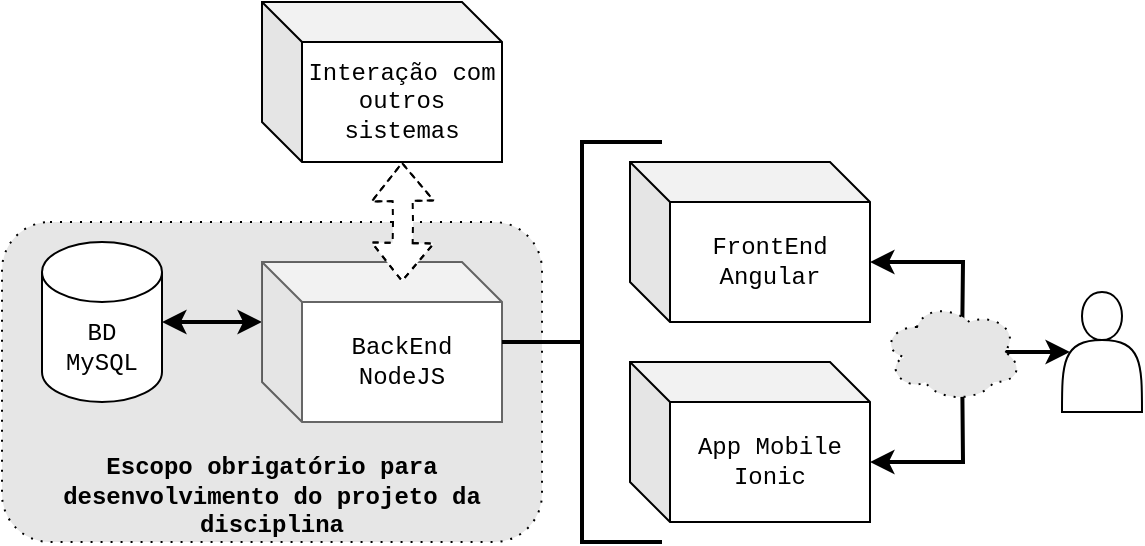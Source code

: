 <mxfile version="15.2.9" type="device"><diagram id="0vULx73xQ_gnn7ptLhcG" name="Page-1"><mxGraphModel dx="723" dy="348" grid="1" gridSize="10" guides="1" tooltips="1" connect="1" arrows="1" fold="1" page="1" pageScale="1" pageWidth="827" pageHeight="1169" math="0" shadow="0"><root><mxCell id="0"/><mxCell id="1" parent="0"/><mxCell id="9R4EYec5Sn69-BYwrgoQ-3" value="&lt;br&gt;&lt;br&gt;&lt;br&gt;&lt;br&gt;&lt;br&gt;&lt;br&gt;&lt;br&gt;&lt;br&gt;&lt;b&gt;Escopo obrigatório para desenvolvimento do projeto da disciplina&lt;/b&gt;" style="rounded=1;whiteSpace=wrap;html=1;fontFamily=Courier New;fontColor=#000000;fillColor=#E6E6E6;dashed=1;dashPattern=1 4;" vertex="1" parent="1"><mxGeometry x="100" y="150" width="270" height="160" as="geometry"/></mxCell><mxCell id="mCEa6jmgk41vToUv4vuM-2" value="BD&lt;br&gt;MySQL" style="shape=cylinder3;whiteSpace=wrap;html=1;boundedLbl=1;backgroundOutline=1;size=15;fontFamily=Courier New;fontColor=#000000;" parent="1" vertex="1"><mxGeometry x="120" y="160" width="60" height="80" as="geometry"/></mxCell><mxCell id="mCEa6jmgk41vToUv4vuM-7" style="edgeStyle=orthogonalEdgeStyle;rounded=0;orthogonalLoop=1;jettySize=auto;html=1;fontFamily=Courier New;startArrow=classic;startFill=1;strokeWidth=2;entryX=0;entryY=0;entryDx=0;entryDy=30;entryPerimeter=0;exitX=1;exitY=0.5;exitDx=0;exitDy=0;exitPerimeter=0;fontColor=#000000;" parent="1" source="mCEa6jmgk41vToUv4vuM-2" target="mCEa6jmgk41vToUv4vuM-3" edge="1"><mxGeometry relative="1" as="geometry"><mxPoint x="150" y="250" as="sourcePoint"/><mxPoint x="300" y="250" as="targetPoint"/></mxGeometry></mxCell><mxCell id="mCEa6jmgk41vToUv4vuM-3" value="BackEnd&lt;br&gt;NodeJS" style="shape=cube;whiteSpace=wrap;html=1;boundedLbl=1;backgroundOutline=1;darkOpacity=0.05;darkOpacity2=0.1;fontFamily=Courier New;fillColor=#FFFFFF;strokeColor=#666666;fontColor=#000000;" parent="1" vertex="1"><mxGeometry x="230" y="170" width="120" height="80" as="geometry"/></mxCell><mxCell id="mCEa6jmgk41vToUv4vuM-6" value="" style="strokeWidth=2;html=1;shape=mxgraph.flowchart.annotation_2;align=left;labelPosition=right;pointerEvents=1;fontFamily=Courier New;fontColor=#000000;" parent="1" vertex="1"><mxGeometry x="350" y="110" width="80" height="200" as="geometry"/></mxCell><mxCell id="9R4EYec5Sn69-BYwrgoQ-11" style="edgeStyle=orthogonalEdgeStyle;rounded=0;orthogonalLoop=1;jettySize=auto;html=1;exitX=0;exitY=0;exitDx=120;exitDy=50;exitPerimeter=0;fontFamily=Courier New;fontColor=#000000;startArrow=classic;startFill=1;endArrow=none;endFill=0;strokeWidth=2;fillColor=#FFFFFF;" edge="1" parent="1" source="mCEa6jmgk41vToUv4vuM-8"><mxGeometry relative="1" as="geometry"><mxPoint x="580" y="215" as="targetPoint"/></mxGeometry></mxCell><mxCell id="mCEa6jmgk41vToUv4vuM-8" value="FrontEnd&lt;br&gt;Angular" style="shape=cube;whiteSpace=wrap;html=1;boundedLbl=1;backgroundOutline=1;darkOpacity=0.05;darkOpacity2=0.1;fontFamily=Courier New;fontColor=#000000;" parent="1" vertex="1"><mxGeometry x="414" y="120" width="120" height="80" as="geometry"/></mxCell><mxCell id="9R4EYec5Sn69-BYwrgoQ-12" style="edgeStyle=orthogonalEdgeStyle;rounded=0;orthogonalLoop=1;jettySize=auto;html=1;exitX=0;exitY=0;exitDx=120;exitDy=50;exitPerimeter=0;fontFamily=Courier New;fontColor=#000000;startArrow=classic;startFill=1;endArrow=none;endFill=0;strokeWidth=2;fillColor=#FFFFFF;" edge="1" parent="1" source="mCEa6jmgk41vToUv4vuM-9"><mxGeometry relative="1" as="geometry"><mxPoint x="580" y="215" as="targetPoint"/></mxGeometry></mxCell><mxCell id="mCEa6jmgk41vToUv4vuM-9" value="App Mobile&lt;br&gt;Ionic" style="shape=cube;whiteSpace=wrap;html=1;boundedLbl=1;backgroundOutline=1;darkOpacity=0.05;darkOpacity2=0.1;fontFamily=Courier New;fontColor=#000000;" parent="1" vertex="1"><mxGeometry x="414" y="220" width="120" height="80" as="geometry"/></mxCell><mxCell id="mCEa6jmgk41vToUv4vuM-14" value="" style="shape=actor;whiteSpace=wrap;html=1;fontFamily=Courier New;fontColor=#000000;" parent="1" vertex="1"><mxGeometry x="630" y="185" width="40" height="60" as="geometry"/></mxCell><mxCell id="9R4EYec5Sn69-BYwrgoQ-1" value="Interação com outros sistemas" style="shape=cube;whiteSpace=wrap;html=1;boundedLbl=1;backgroundOutline=1;darkOpacity=0.05;darkOpacity2=0.1;fontFamily=Courier New;fontColor=#000000;" vertex="1" parent="1"><mxGeometry x="230" y="40" width="120" height="80" as="geometry"/></mxCell><mxCell id="9R4EYec5Sn69-BYwrgoQ-2" style="edgeStyle=orthogonalEdgeStyle;rounded=0;orthogonalLoop=1;jettySize=auto;html=1;fontFamily=Courier New;startArrow=classic;startFill=1;entryX=0;entryY=0;entryDx=70;entryDy=80;entryPerimeter=0;strokeWidth=1;fontColor=#000000;shape=flexArrow;fillColor=#FFFFFF;dashed=1;" edge="1" parent="1" target="9R4EYec5Sn69-BYwrgoQ-1"><mxGeometry relative="1" as="geometry"><mxPoint x="300" y="180" as="sourcePoint"/><mxPoint x="300" y="260" as="targetPoint"/></mxGeometry></mxCell><mxCell id="9R4EYec5Sn69-BYwrgoQ-13" style="edgeStyle=orthogonalEdgeStyle;rounded=0;orthogonalLoop=1;jettySize=auto;html=1;exitX=0.875;exitY=0.5;exitDx=0;exitDy=0;exitPerimeter=0;entryX=0.1;entryY=0.5;entryDx=0;entryDy=0;entryPerimeter=0;fontFamily=Courier New;fontColor=#000000;startArrow=none;startFill=0;endArrow=classic;endFill=1;strokeWidth=2;fillColor=#FFFFFF;" edge="1" parent="1" source="9R4EYec5Sn69-BYwrgoQ-4" target="mCEa6jmgk41vToUv4vuM-14"><mxGeometry relative="1" as="geometry"/></mxCell><mxCell id="9R4EYec5Sn69-BYwrgoQ-4" value="" style="ellipse;shape=cloud;whiteSpace=wrap;html=1;align=center;dashed=1;dashPattern=1 4;fontFamily=Courier New;fontColor=#000000;fillColor=#E6E6E6;" vertex="1" parent="1"><mxGeometry x="540" y="190" width="70" height="50" as="geometry"/></mxCell></root></mxGraphModel></diagram></mxfile>